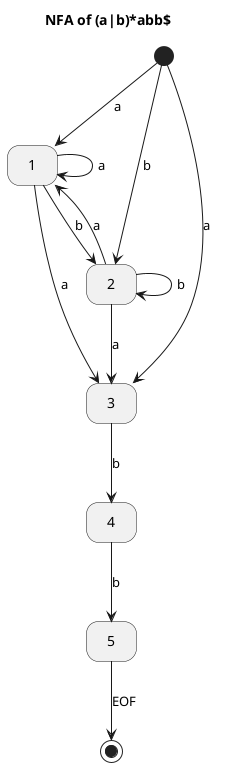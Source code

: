 @startuml
hide empty description
title NFA of (a|b)*abb$
state 1
state 2
state 3
state 4
state 5
[*]-down->1 : a
[*]-down->2 : b
[*]-down->3 : a
1-down->3 : a
1-down->1 : a
1-down->2 : b
2-down->3 : a
2-down->1 : a
2-down->2 : b
3-down->4 : b
4-down->5 : b
5-down->[*] : EOF
@enduml